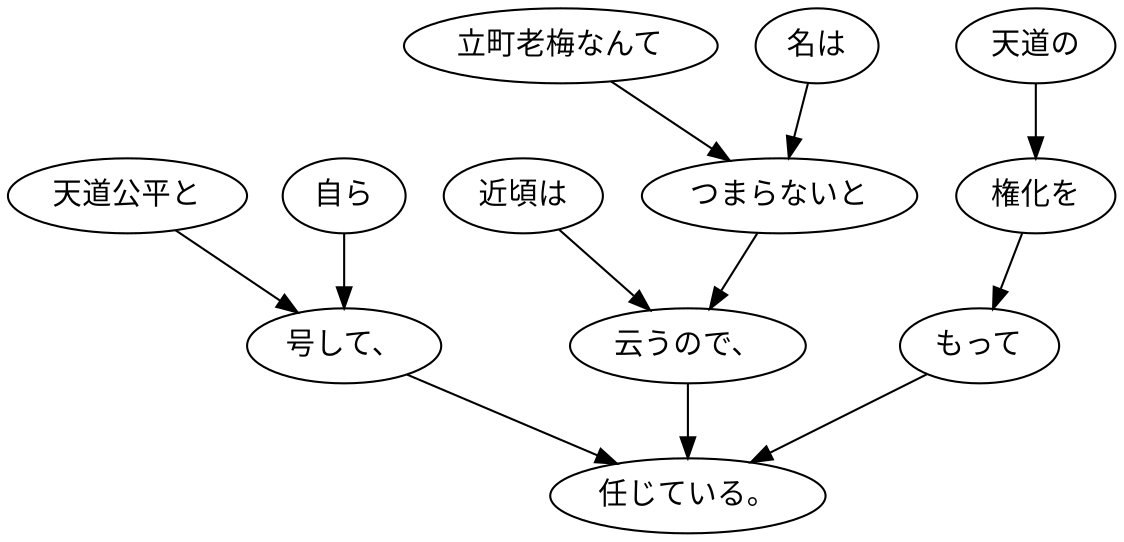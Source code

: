 digraph graph6159 {
	node0 [label="近頃は"];
	node1 [label="立町老梅なんて"];
	node2 [label="名は"];
	node3 [label="つまらないと"];
	node4 [label="云うので、"];
	node5 [label="自ら"];
	node6 [label="天道公平と"];
	node7 [label="号して、"];
	node8 [label="天道の"];
	node9 [label="権化を"];
	node10 [label="もって"];
	node11 [label="任じている。"];
	node0 -> node4;
	node1 -> node3;
	node2 -> node3;
	node3 -> node4;
	node4 -> node11;
	node5 -> node7;
	node6 -> node7;
	node7 -> node11;
	node8 -> node9;
	node9 -> node10;
	node10 -> node11;
}
